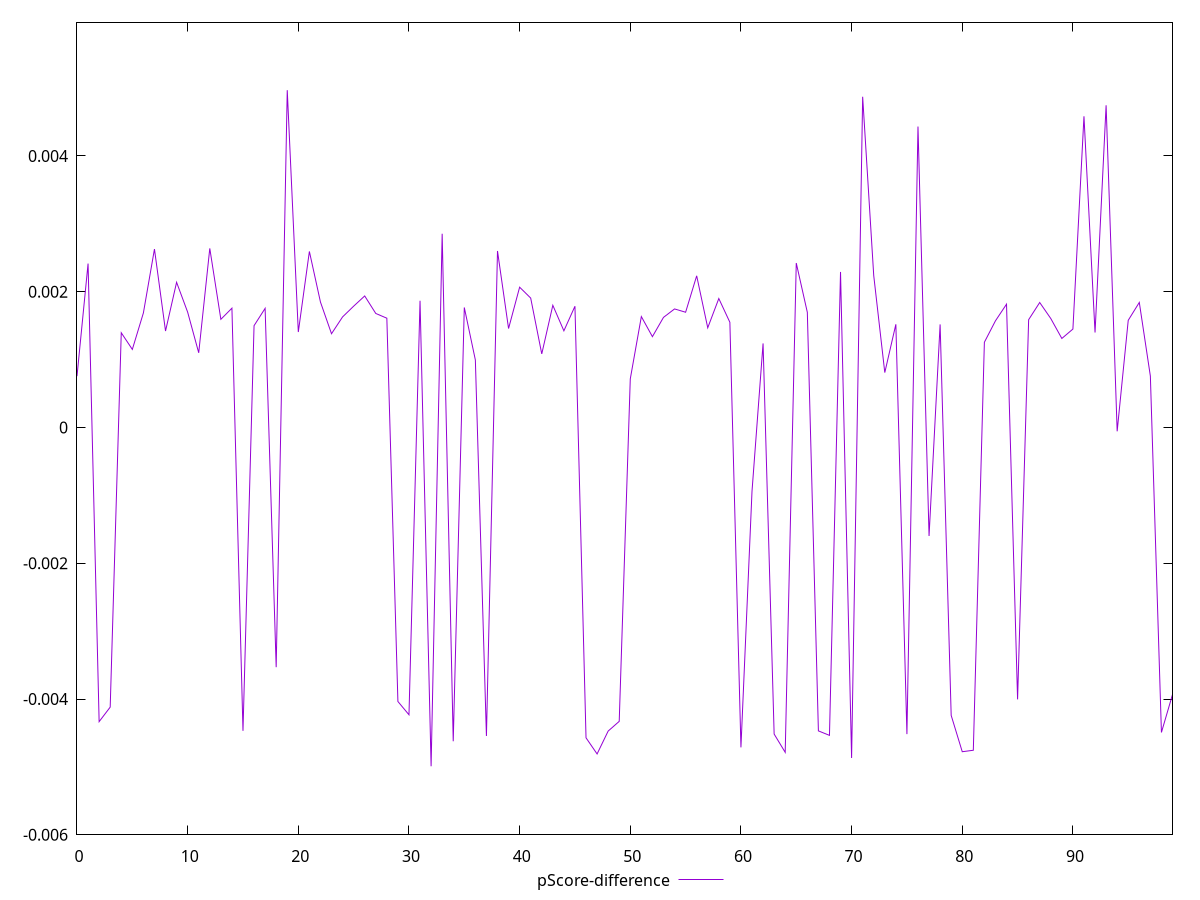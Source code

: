 reset

$pScoreDifference <<EOF
0 0.0007558730914747347
1 0.002413992084748795
2 -0.004333239887148066
3 -0.004119249753946841
4 0.0013949201492235996
5 0.0011497918077288949
6 0.0016873569467661387
7 0.0026273068239583974
8 0.0014206551154585245
9 0.0021383330304480808
10 0.0016980887536253153
11 0.0010996564672066667
12 0.002637851300341998
13 0.0015928851462547744
14 0.0017572094152871198
15 -0.004468667646335467
16 0.0014994387709507118
17 0.001754458724801955
18 -0.003531122405205034
19 0.004968144463012414
20 0.0014060372327702186
21 0.0025928593791917365
22 0.0018479370469988154
23 0.001380725118628301
24 0.0016285417377008837
25 0.0017864355977552648
26 0.0019371804632069
27 0.0016792738087629822
28 0.0016096128324125658
29 -0.004036524366282435
30 -0.004231871323721714
31 0.001866256809534006
32 -0.004990106706147079
33 0.0028532817983739633
34 -0.004621946900536633
35 0.0017673262302970727
36 0.0009940815037503548
37 -0.004544727727182174
38 0.002599269981146346
39 0.001457403428039905
40 0.0020662360797657486
41 0.0019058471680815092
42 0.0010833650558038643
43 0.0017995957262698647
44 0.0014235991778314139
45 0.0017857771897543673
46 -0.004571370317740575
47 -0.004809123419182826
48 -0.004472168643056662
49 -0.0043288930048819285
50 0.0007155357087613723
51 0.001633213524332211
52 0.0013376964026635685
53 0.001621419193819973
54 0.0017458722953223038
55 0.0016973146294914088
56 0.002233790250951828
57 0.0014681237137743608
58 0.0018992222915725776
59 0.001549280219678817
60 -0.004712174064368524
61 -0.00094148600355215
62 0.0012380728512348949
63 -0.0045159808205010865
64 -0.004785399896655607
65 0.0024219642020599785
66 0.0016956556160031555
67 -0.004469214638243457
68 -0.004535287360411644
69 0.0022907421481628276
70 -0.004868575657254404
71 0.004871122478390166
72 0.0022376878139769296
73 0.0008083491852024505
74 0.001519558017681888
75 -0.00451663870429142
76 0.004432448006168044
77 -0.0015987512373247803
78 0.0015183226336686895
79 -0.004241282350122999
80 -0.00477623979843067
81 -0.004754604319806788
82 0.0012553080405899308
83 0.0015705440365374468
84 0.0018158054924803935
85 -0.004004844387298423
86 0.001587638841974992
87 0.0018408410220520643
88 0.0016047085436237118
89 0.0013110962373803492
90 0.0014496110121307026
91 0.004583171993322255
92 0.001398551359363731
93 0.004745399061388045
94 -0.00005653390160120786
95 0.0015785917792172643
96 0.001841714620584023
97 0.0007569486198335529
98 -0.004491982246446424
99 -0.0039343862006049335
EOF

set key outside below
set xrange [0:99]
set yrange [-0.005990106706147079:0.005968144463012414]
set trange [-0.005990106706147079:0.005968144463012414]
set terminal svg size 640, 500 enhanced background rgb 'white'
set output "reports/report_00030_2021-02-24T20-42-31.540Z/first-contentful-paint/samples/music/pScore-difference/values.svg"

plot $pScoreDifference title "pScore-difference" with line

reset
